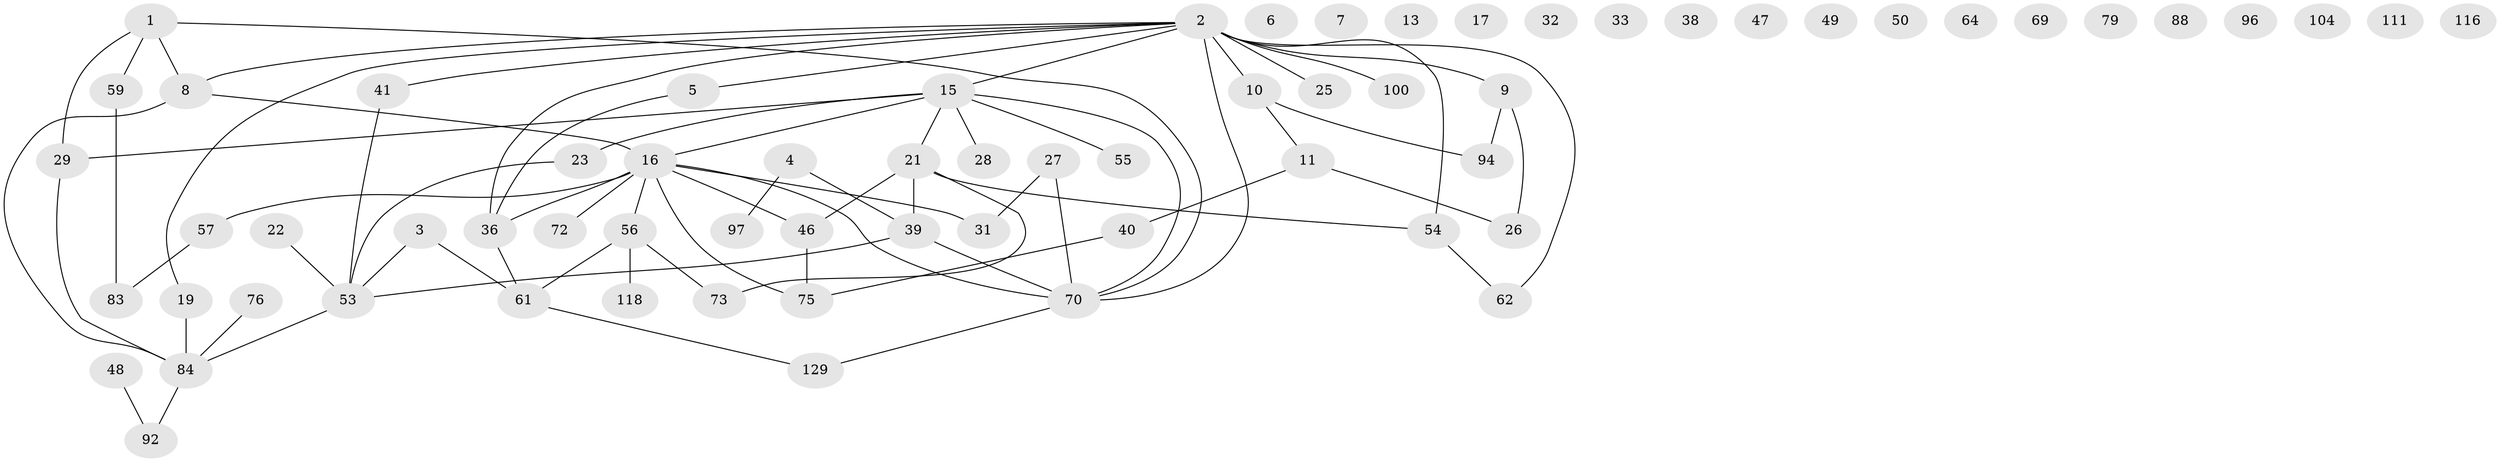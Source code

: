// original degree distribution, {3: 0.18796992481203006, 2: 0.39849624060150374, 1: 0.15037593984962405, 0: 0.12781954887218044, 4: 0.06766917293233082, 5: 0.045112781954887216, 6: 0.015037593984962405, 7: 0.007518796992481203}
// Generated by graph-tools (version 1.1) at 2025/13/03/09/25 04:13:05]
// undirected, 66 vertices, 73 edges
graph export_dot {
graph [start="1"]
  node [color=gray90,style=filled];
  1 [super="+18+34"];
  2 [super="+120+42"];
  3 [super="+123"];
  4 [super="+71+99"];
  5 [super="+12"];
  6;
  7;
  8 [super="+78+58+14"];
  9 [super="+51"];
  10 [super="+68"];
  11 [super="+20"];
  13;
  15 [super="+63+45"];
  16 [super="+113+43+24"];
  17;
  19 [super="+103+90"];
  21 [super="+35"];
  22 [super="+37"];
  23;
  25;
  26;
  27 [super="+30+109"];
  28;
  29;
  31;
  32;
  33;
  36 [super="+107"];
  38;
  39 [super="+44"];
  40;
  41 [super="+102+52"];
  46;
  47;
  48 [super="+86"];
  49;
  50;
  53 [super="+80"];
  54 [super="+114+60"];
  55;
  56 [super="+91+74"];
  57 [super="+81"];
  59 [super="+110+65"];
  61 [super="+67"];
  62;
  64 [super="+77"];
  69;
  70 [super="+87"];
  72;
  73;
  75 [super="+115"];
  76;
  79;
  83;
  84 [super="+130+89"];
  88;
  92 [super="+93"];
  94;
  96;
  97;
  100 [super="+112"];
  104;
  111;
  116;
  118;
  129 [super="+132"];
  1 -- 59;
  1 -- 8;
  1 -- 29;
  1 -- 70;
  2 -- 41;
  2 -- 62;
  2 -- 36;
  2 -- 5;
  2 -- 100;
  2 -- 70;
  2 -- 9;
  2 -- 15;
  2 -- 19;
  2 -- 25;
  2 -- 10;
  2 -- 54;
  2 -- 8;
  3 -- 53;
  3 -- 61;
  4 -- 97;
  4 -- 39;
  5 -- 36;
  8 -- 84;
  8 -- 16 [weight=2];
  9 -- 26;
  9 -- 94;
  10 -- 94;
  10 -- 11;
  11 -- 26;
  11 -- 40;
  15 -- 16;
  15 -- 21;
  15 -- 70;
  15 -- 23;
  15 -- 55;
  15 -- 28;
  15 -- 29;
  16 -- 72;
  16 -- 75;
  16 -- 46;
  16 -- 31;
  16 -- 70;
  16 -- 57;
  16 -- 56;
  16 -- 36;
  19 -- 84;
  21 -- 73;
  21 -- 46;
  21 -- 54;
  21 -- 39;
  22 -- 53 [weight=2];
  23 -- 53;
  27 -- 31;
  27 -- 70;
  29 -- 84;
  36 -- 61;
  39 -- 53 [weight=2];
  39 -- 70;
  40 -- 75;
  41 -- 53;
  46 -- 75;
  48 -- 92;
  53 -- 84;
  54 -- 62;
  56 -- 118;
  56 -- 73;
  56 -- 61;
  57 -- 83;
  59 -- 83;
  61 -- 129;
  70 -- 129;
  76 -- 84;
  84 -- 92;
}
